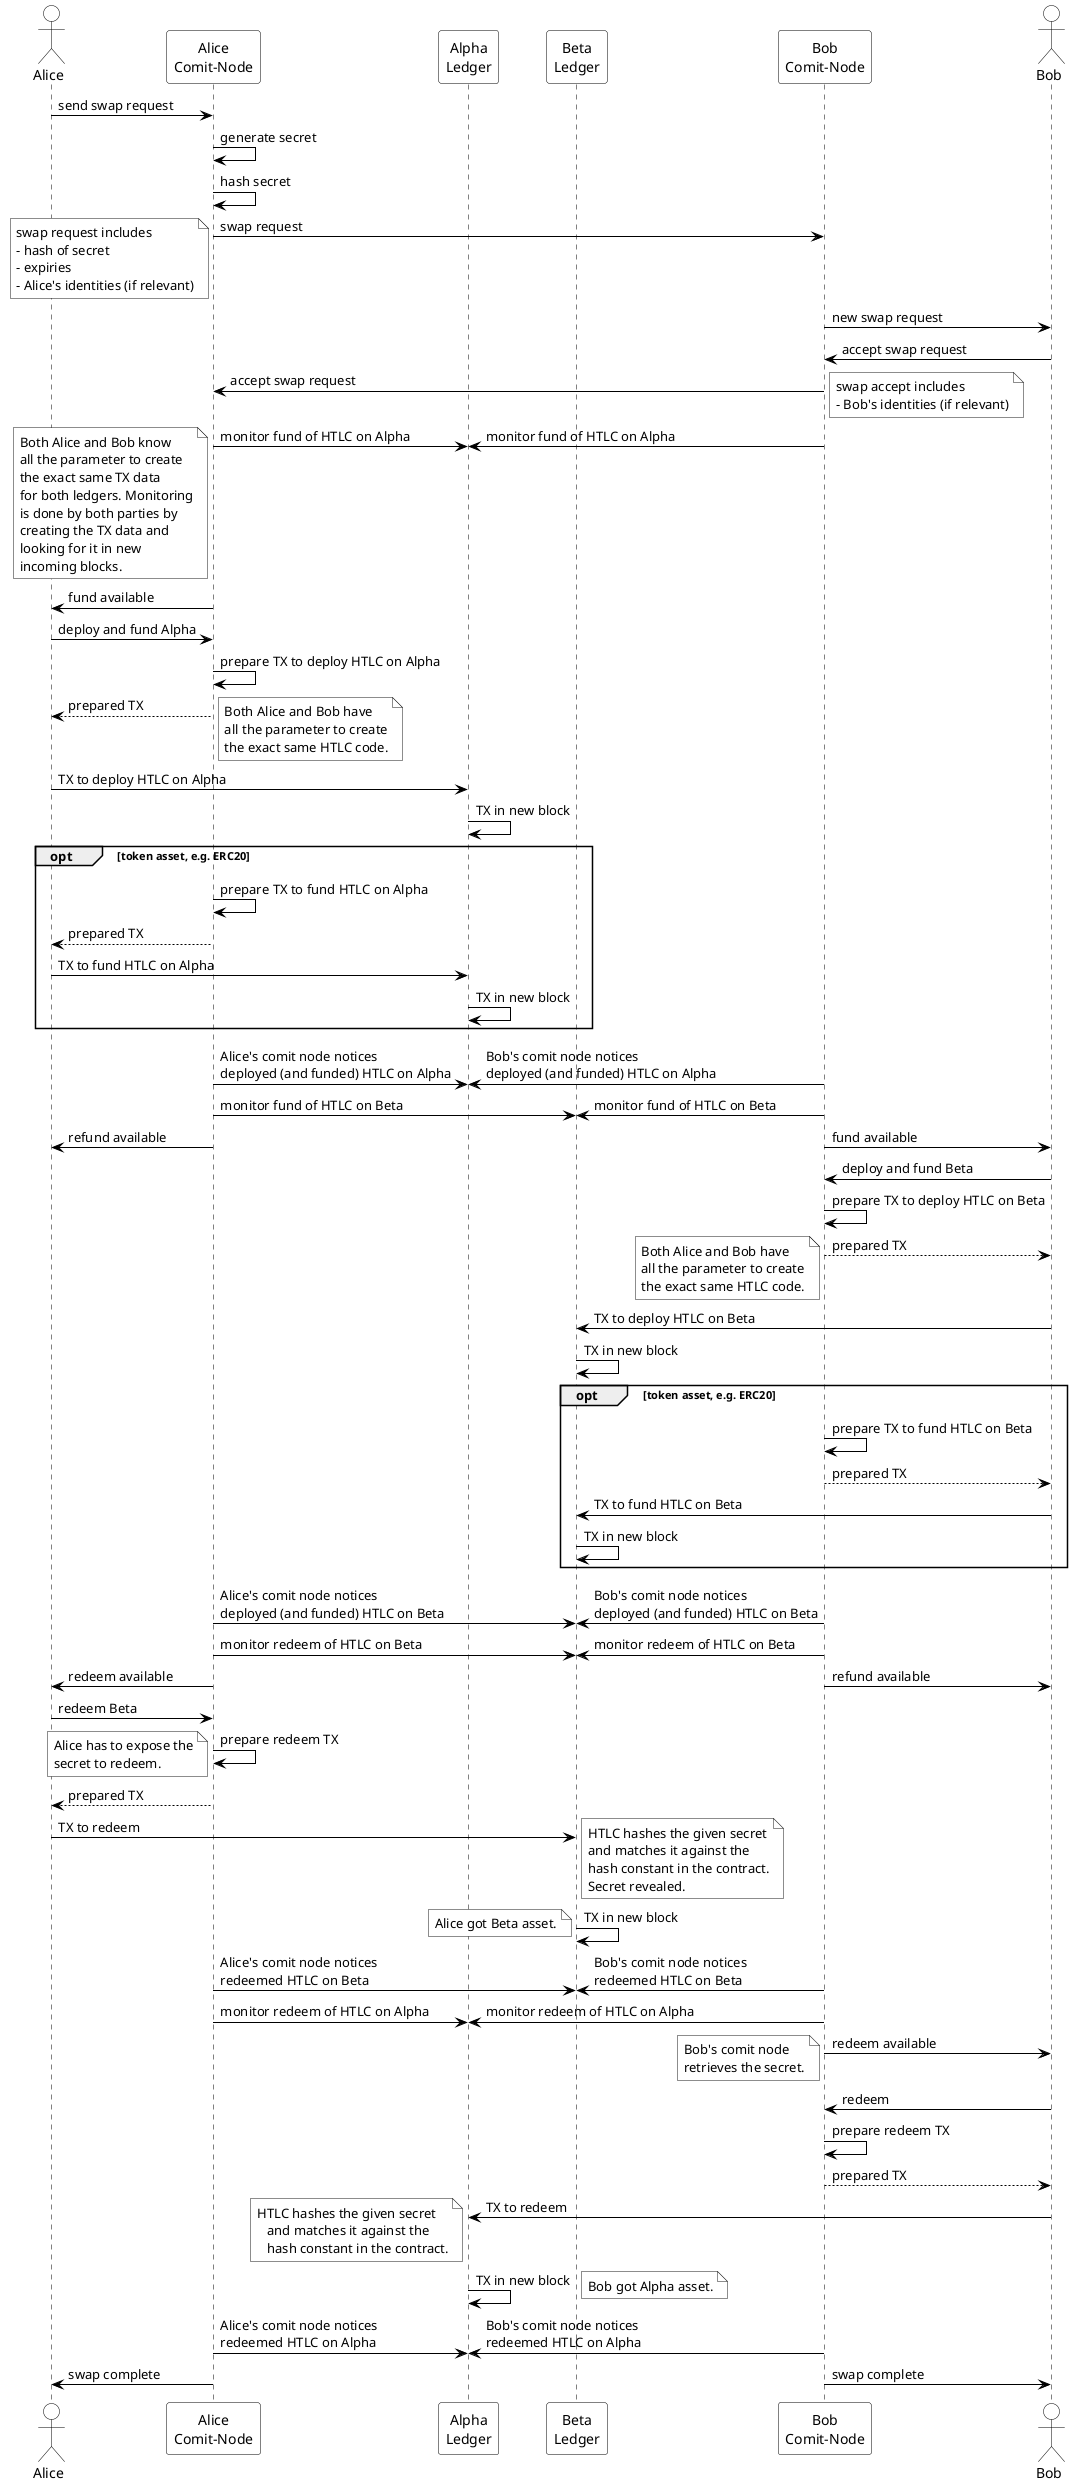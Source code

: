 ' DIAGRAM #########################################
' RFC003 atomic swap
' #################################################
@startuml
' #################################################
' SETTINGS: color settings of diagram
' #################################################
skinparam sequence {
	BorderColor black
	ArrowColor black
	ActorBorderColor black
	LifeLineBorderColor black
	LifeLineBackgroundColor white
	
	ParticipantBorderColor black
	ParticipantBackgroundColor white
	ParticipantFontColor black
	
	ActorBackgroundColor white
	ActorFontColor black
}
' #################################################
' ACTORS
' #################################################
actor Alice
participant "Alice\nComit-Node" as AC
participant "Alpha\nLedger" as Alpha
participant "Beta\nLedger" as Beta
participant "Bob\nComit-Node" as BC
actor Bob

' allow parallelism
!pragma teoz true

' #################################################
' DIAGRAM
' #################################################
Alice->AC: send swap request
AC->AC: generate secret
AC->AC: hash secret
AC->BC: swap request 
note left #white
	swap request includes 
	- hash of secret 
	- expiries
	- Alice's identities (if relevant)
end note
BC->Bob: new swap request
Bob->BC: accept swap request
BC->AC: accept swap request
note right #white
	swap accept includes
	- Bob's identities (if relevant)
end note
BC->Alpha: monitor fund of HTLC on Alpha
& AC->Alpha: monitor fund of HTLC on Alpha
note left #white
	Both Alice and Bob know
	all the parameter to create
	the exact same TX data
	for both ledgers. Monitoring
	is done by both parties by
	creating the TX data and
	looking for it in new
	incoming blocks.
end note
AC->Alice: fund available
Alice->AC: deploy and fund Alpha
AC->AC: prepare TX to deploy HTLC on Alpha
AC-->Alice: prepared TX
note right #white
	Both Alice and Bob have
	all the parameter to create
	the exact same HTLC code.
end note
Alice->Alpha: TX to deploy HTLC on Alpha
Alpha->Alpha: TX in new block
opt token asset, e.g. ERC20
    AC->AC: prepare TX to fund HTLC on Alpha
    AC-->Alice: prepared TX
    Alice->Alpha: TX to fund HTLC on Alpha
    Alpha->Alpha: TX in new block
end
AC->Alpha: Alice's comit node notices\ndeployed (and funded) HTLC on Alpha
& BC->Alpha: Bob's comit node notices\ndeployed (and funded) HTLC on Alpha
BC->Beta: monitor fund of HTLC on Beta
& AC->Beta: monitor fund of HTLC on Beta
AC->Alice: refund available
& BC->Bob: fund available
Bob->BC: deploy and fund Beta
BC->BC: prepare TX to deploy HTLC on Beta
BC-->Bob: prepared TX
note left #white
	Both Alice and Bob have
	all the parameter to create
	the exact same HTLC code.
end note
Bob->Beta: TX to deploy HTLC on Beta
Beta->Beta: TX in new block
opt token asset, e.g. ERC20
    BC->BC: prepare TX to fund HTLC on Beta
    BC-->Bob: prepared TX
    Bob->Beta: TX to fund HTLC on Beta
    Beta->Beta: TX in new block
end
BC->Beta: Bob's comit node notices\ndeployed (and funded) HTLC on Beta
& AC->Beta: Alice's comit node notices\ndeployed (and funded) HTLC on Beta
BC->Beta: monitor redeem of HTLC on Beta
& AC->Beta: monitor redeem of HTLC on Beta
BC->Bob: refund available
& AC->Alice: redeem available
Alice->AC: redeem Beta
AC->AC: prepare redeem TX
note left #white
	Alice has to expose the
	secret to redeem.
end note
AC-->Alice: prepared TX
Alice->Beta: TX to redeem
note right #white
	HTLC hashes the given secret
	and matches it against the
	hash constant in the contract.
	Secret revealed.
end note
Beta->Beta: TX in new block
note left #white
	Alice got Beta asset.
end note
AC->Beta: Alice's comit node notices\nredeemed HTLC on Beta
& BC->Beta: Bob's comit node notices\nredeemed HTLC on Beta
BC->Alpha: monitor redeem of HTLC on Alpha
& AC->Alpha: monitor redeem of HTLC on Alpha
BC->Bob: redeem available
note left #white
	Bob's comit node
	retrieves the secret.
end note
Bob->BC: redeem
BC->BC: prepare redeem TX
BC-->Bob: prepared TX
Bob->Alpha: TX to redeem
note left #white
	HTLC hashes the given secret
    and matches it against the
    hash constant in the contract.
end note
Alpha->Alpha: TX in new block
note right #white
	Bob got Alpha asset.
end note
AC->Alpha: Alice's comit node notices\nredeemed HTLC on Alpha
& BC->Alpha: Bob's comit node notices\nredeemed HTLC on Alpha
AC->Alice: swap complete
& BC->Bob: swap complete

@enduml
